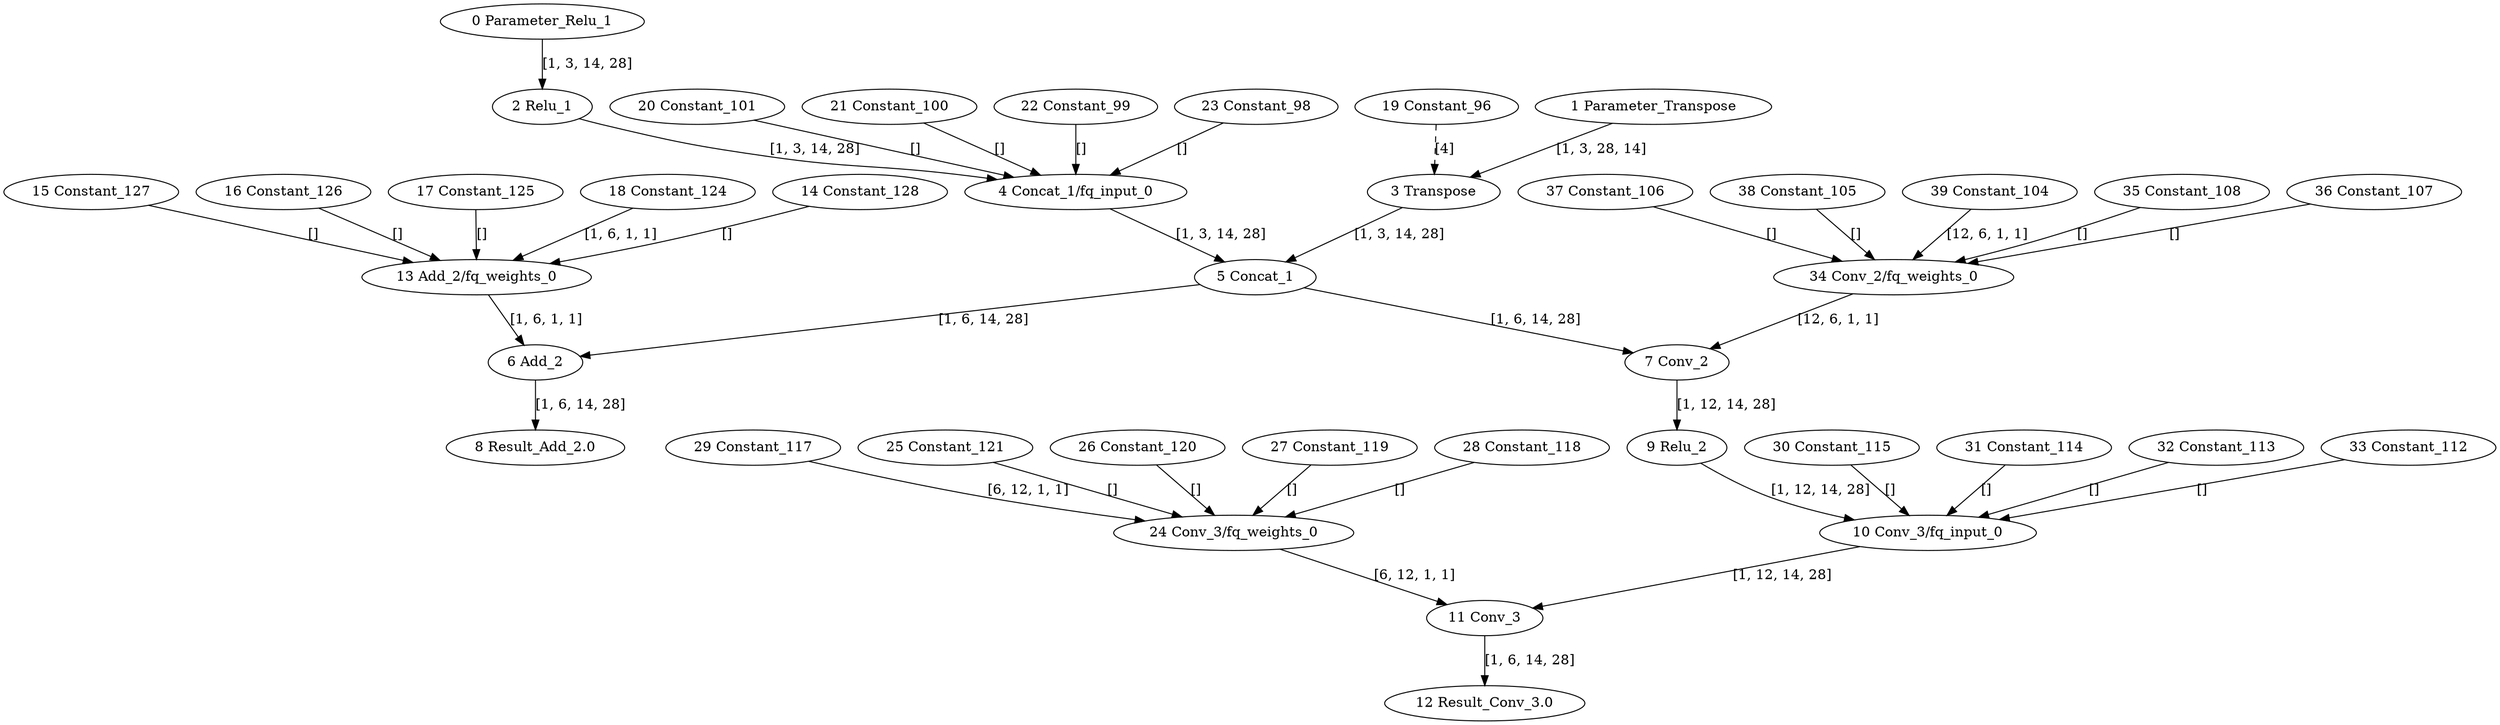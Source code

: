 strict digraph  {
"0 Parameter_Relu_1" [id=0, type=Parameter];
"1 Parameter_Transpose" [id=1, type=Parameter];
"2 Relu_1" [id=2, type=Relu];
"3 Transpose" [id=3, type=Transpose];
"4 Concat_1/fq_input_0" [id=4, type=FakeQuantize];
"5 Concat_1" [id=5, type=Concat];
"6 Add_2" [id=6, type=Add];
"7 Conv_2" [id=7, type=Convolution];
"8 Result_Add_2.0" [id=8, type=Result];
"9 Relu_2" [id=9, type=Relu];
"10 Conv_3/fq_input_0" [id=10, type=FakeQuantize];
"11 Conv_3" [id=11, type=Convolution];
"12 Result_Conv_3.0" [id=12, type=Result];
"13 Add_2/fq_weights_0" [id=13, type=FakeQuantize];
"14 Constant_128" [id=14, type=Constant];
"15 Constant_127" [id=15, type=Constant];
"16 Constant_126" [id=16, type=Constant];
"17 Constant_125" [id=17, type=Constant];
"18 Constant_124" [id=18, type=Constant];
"19 Constant_96" [id=19, type=Constant];
"20 Constant_101" [id=20, type=Constant];
"21 Constant_100" [id=21, type=Constant];
"22 Constant_99" [id=22, type=Constant];
"23 Constant_98" [id=23, type=Constant];
"24 Conv_3/fq_weights_0" [id=24, type=FakeQuantize];
"25 Constant_121" [id=25, type=Constant];
"26 Constant_120" [id=26, type=Constant];
"27 Constant_119" [id=27, type=Constant];
"28 Constant_118" [id=28, type=Constant];
"29 Constant_117" [id=29, type=Constant];
"30 Constant_115" [id=30, type=Constant];
"31 Constant_114" [id=31, type=Constant];
"32 Constant_113" [id=32, type=Constant];
"33 Constant_112" [id=33, type=Constant];
"34 Conv_2/fq_weights_0" [id=34, type=FakeQuantize];
"35 Constant_108" [id=35, type=Constant];
"36 Constant_107" [id=36, type=Constant];
"37 Constant_106" [id=37, type=Constant];
"38 Constant_105" [id=38, type=Constant];
"39 Constant_104" [id=39, type=Constant];
"0 Parameter_Relu_1" -> "2 Relu_1"  [label="[1, 3, 14, 28]", style=solid];
"1 Parameter_Transpose" -> "3 Transpose"  [label="[1, 3, 28, 14]", style=solid];
"2 Relu_1" -> "4 Concat_1/fq_input_0"  [label="[1, 3, 14, 28]", style=solid];
"3 Transpose" -> "5 Concat_1"  [label="[1, 3, 14, 28]", style=solid];
"4 Concat_1/fq_input_0" -> "5 Concat_1"  [label="[1, 3, 14, 28]", style=solid];
"5 Concat_1" -> "6 Add_2"  [label="[1, 6, 14, 28]", style=solid];
"5 Concat_1" -> "7 Conv_2"  [label="[1, 6, 14, 28]", style=solid];
"6 Add_2" -> "8 Result_Add_2.0"  [label="[1, 6, 14, 28]", style=solid];
"7 Conv_2" -> "9 Relu_2"  [label="[1, 12, 14, 28]", style=solid];
"9 Relu_2" -> "10 Conv_3/fq_input_0"  [label="[1, 12, 14, 28]", style=solid];
"10 Conv_3/fq_input_0" -> "11 Conv_3"  [label="[1, 12, 14, 28]", style=solid];
"11 Conv_3" -> "12 Result_Conv_3.0"  [label="[1, 6, 14, 28]", style=solid];
"13 Add_2/fq_weights_0" -> "6 Add_2"  [label="[1, 6, 1, 1]", style=solid];
"14 Constant_128" -> "13 Add_2/fq_weights_0"  [label="[]", style=solid];
"15 Constant_127" -> "13 Add_2/fq_weights_0"  [label="[]", style=solid];
"16 Constant_126" -> "13 Add_2/fq_weights_0"  [label="[]", style=solid];
"17 Constant_125" -> "13 Add_2/fq_weights_0"  [label="[]", style=solid];
"18 Constant_124" -> "13 Add_2/fq_weights_0"  [label="[1, 6, 1, 1]", style=solid];
"19 Constant_96" -> "3 Transpose"  [label="[4]", style=dashed];
"20 Constant_101" -> "4 Concat_1/fq_input_0"  [label="[]", style=solid];
"21 Constant_100" -> "4 Concat_1/fq_input_0"  [label="[]", style=solid];
"22 Constant_99" -> "4 Concat_1/fq_input_0"  [label="[]", style=solid];
"23 Constant_98" -> "4 Concat_1/fq_input_0"  [label="[]", style=solid];
"24 Conv_3/fq_weights_0" -> "11 Conv_3"  [label="[6, 12, 1, 1]", style=solid];
"25 Constant_121" -> "24 Conv_3/fq_weights_0"  [label="[]", style=solid];
"26 Constant_120" -> "24 Conv_3/fq_weights_0"  [label="[]", style=solid];
"27 Constant_119" -> "24 Conv_3/fq_weights_0"  [label="[]", style=solid];
"28 Constant_118" -> "24 Conv_3/fq_weights_0"  [label="[]", style=solid];
"29 Constant_117" -> "24 Conv_3/fq_weights_0"  [label="[6, 12, 1, 1]", style=solid];
"30 Constant_115" -> "10 Conv_3/fq_input_0"  [label="[]", style=solid];
"31 Constant_114" -> "10 Conv_3/fq_input_0"  [label="[]", style=solid];
"32 Constant_113" -> "10 Conv_3/fq_input_0"  [label="[]", style=solid];
"33 Constant_112" -> "10 Conv_3/fq_input_0"  [label="[]", style=solid];
"34 Conv_2/fq_weights_0" -> "7 Conv_2"  [label="[12, 6, 1, 1]", style=solid];
"35 Constant_108" -> "34 Conv_2/fq_weights_0"  [label="[]", style=solid];
"36 Constant_107" -> "34 Conv_2/fq_weights_0"  [label="[]", style=solid];
"37 Constant_106" -> "34 Conv_2/fq_weights_0"  [label="[]", style=solid];
"38 Constant_105" -> "34 Conv_2/fq_weights_0"  [label="[]", style=solid];
"39 Constant_104" -> "34 Conv_2/fq_weights_0"  [label="[12, 6, 1, 1]", style=solid];
}
